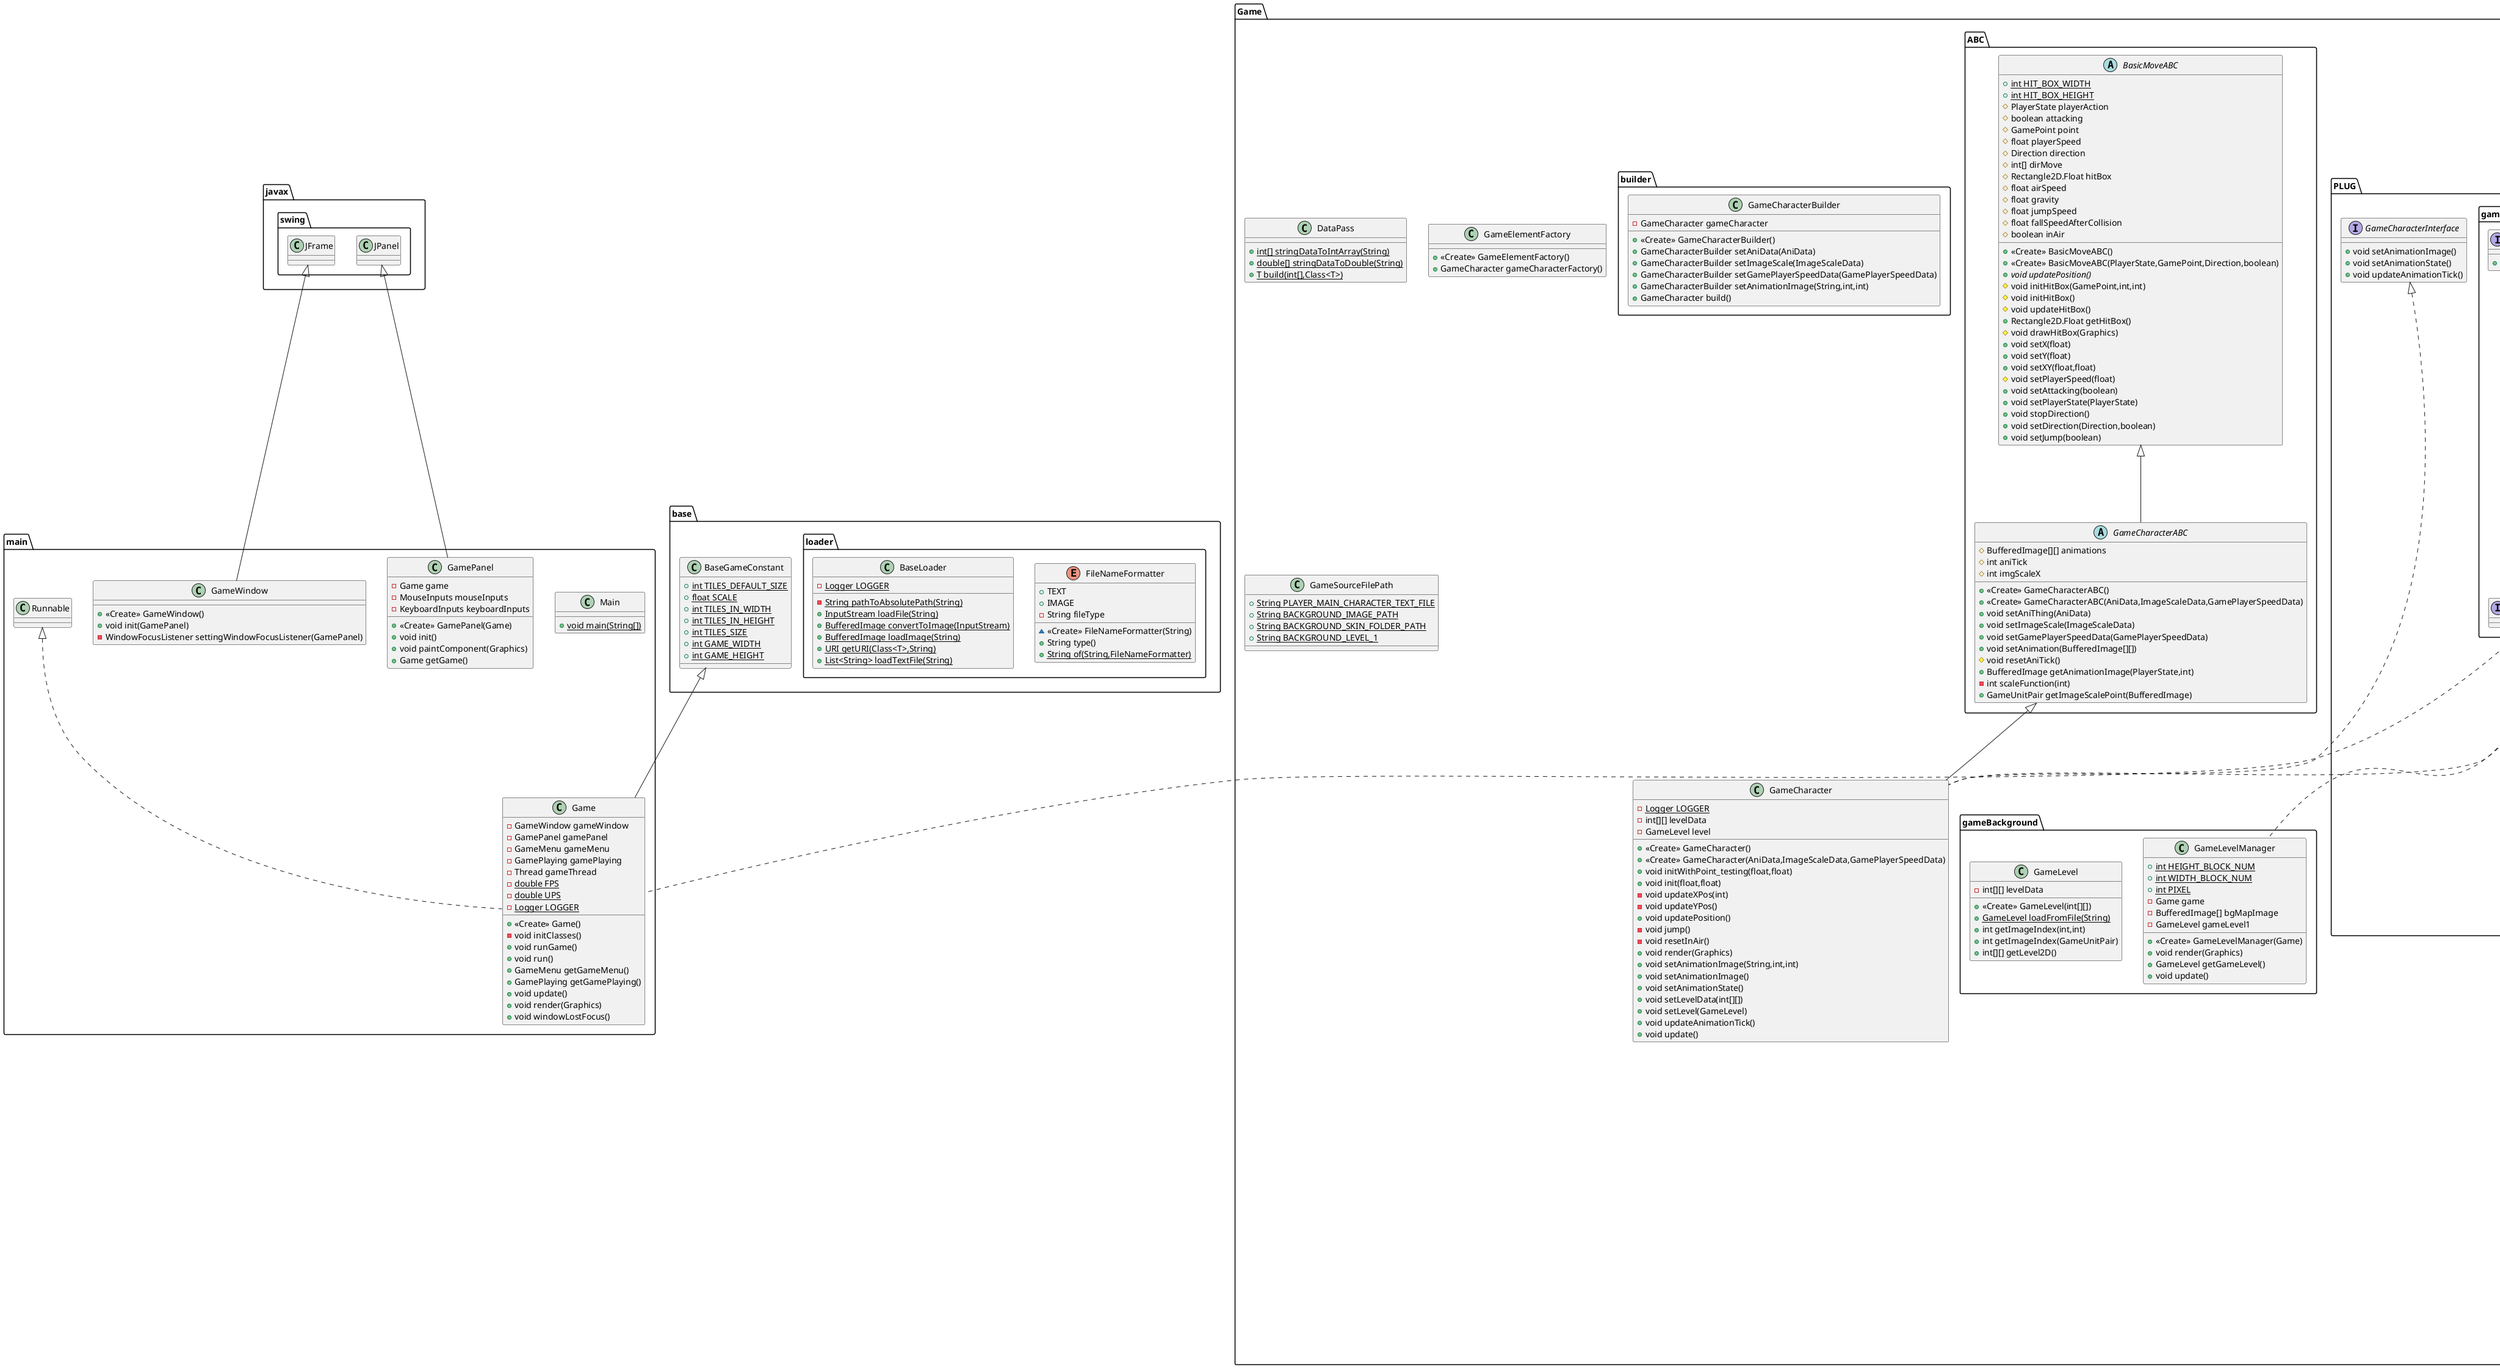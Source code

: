 @startuml
class Game.GUI.GamePlaying {
- GameLevelManager gameLevelManager
- GameCharacter player
- {static} Logger LOGGER
+ <<Create>> GamePlaying(Game)
+ void initClass()
+ GameCharacter getPlayer()
+ void windowLostFocus()
+ void update()
+ void render(Graphics)
+ void mouseClicked(MouseEvent)
+ void mousePressed(MouseEvent)
+ void mouseReleased(MouseEvent)
+ void mouseEntered(MouseEvent)
+ void mouseExited(MouseEvent)
+ void mouseDragged(MouseEvent)
+ void mouseMoved(MouseEvent)
- void keyEventToPlayerMove(KeyEvent,boolean)
+ void keyTyped(KeyEvent)
+ void keyPressed(KeyEvent)
+ void keyReleased(KeyEvent)
}
class main.Main {
+ {static} void main(String[])
}
enum base.loader.FileNameFormatter {
+  TEXT
+  IMAGE
- String fileType
~ <<Create>> FileNameFormatter(String)
+ String type()
+ {static} String of(String,FileNameFormatter)
}
class Game.DataPass {
+ {static} int[] stringDataToIntArray(String)
+ {static} double[] stringDataToDouble(String)
+ {static} T build(int[],Class<T>)
}
class main.Game {
- GameWindow gameWindow
- GamePanel gamePanel
- GameMenu gameMenu
- GamePlaying gamePlaying
- Thread gameThread
- {static} double FPS
- {static} double UPS
- {static} Logger LOGGER
+ <<Create>> Game()
- void initClasses()
+ void runGame()
+ void run()
+ GameMenu getGameMenu()
+ GamePlaying getGamePlaying()
+ void update()
+ void render(Graphics)
+ void windowLostFocus()
}
class logic.input.KeyboardInputs {
- Game game
+ <<Create>> KeyboardInputs(Game)
+ void keyTyped(KeyEvent)
+ void keyPressed(KeyEvent)
+ void keyReleased(KeyEvent)
}
abstract class Game.GUI.GameStateBase {
# Game game
+ <<Create>> GameStateBase(Game)
+ Game getGame()
}
enum logic.input.Direction {
+  UP
+  DOWN
+  LEFT
+  RIGHT
+  NONE
+ String cmd
+ int index
~ <<Create>> Direction(String,int)
+ boolean isMoving()
}
class Game.GameElementFactory {
+ <<Create>> GameElementFactory()
+ GameCharacter gameCharacterFactory()
}
class logic.Controller.GameHelpMethods {
- {static} boolean outOfWindow(float,float)
- {static} boolean IsSolid(float,float,GameLevel)
+ {static} boolean canMoveHere(GamePoint,float,float,GameLevel)
+ {static} boolean isOnTheFloor(GamePoint,float,float,GameLevel)
}
class logic.input.MouseInputs {
- Game game
+ <<Create>> MouseInputs(Game)
+ void mouseDragged(MouseEvent)
+ void mouseMoved(MouseEvent)
+ void mouseClicked(MouseEvent)
+ void mousePressed(MouseEvent)
+ void mouseReleased(MouseEvent)
+ void mouseEntered(MouseEvent)
+ void mouseExited(MouseEvent)
}
enum Game.state.GameState {
+  PLAYING
+  MENU
- {static} GameState state
- {static} Logger LOGGER
+ {static} GameState getState()
+ {static} void setState(GameState)
}
enum Game.gameBase.GameCalculator {
+  ADD
+  SUB
+  MUL
+  DIV
+ {static} GameUnitPair calculate(int,int,GameCalculator,int)
+ {static} GameUnitPair calculate(int,int,GameCalculatorLambda)
}
class Game.Loader.ImageNamePath {
+ {static} String PLAYER_MAIN_CHARACTER
+ {static} String imagePath(String,String)
}
class Game.GameSourceFilePath {
+ {static} String PLAYER_MAIN_CHARACTER_TEXT_FILE
+ {static} String BACKGROUND_IMAGE_PATH
+ {static} String BACKGROUND_SKIN_FOLDER_PATH
+ {static} String BACKGROUND_LEVEL_1
}
class Game.gameBase.GamePoint {
+ <<Create>> GamePoint()
+ <<Create>> GamePoint(int,int)
+ <<Create>> GamePoint(float,float)
+ <<Create>> GamePoint(GameUnitPair)
+ <<Create>> GamePoint(Point)
+ void addToX(float)
+ void subToX(float)
+ void mulToX(float)
+ void divToX(float)
+ void addToY(float)
+ void subToY(float)
+ void mulToY(float)
+ void divToY(float)
+ boolean equals(Object)
+ String toString()
+ {static} double distance(GameUnitPair,GameUnitPair)
+ {static} GamePoint add(GameUnitPair,GameUnitPair)
+ {static} GamePoint sub(GameUnitPair,GameUnitPair)
+ {static} GamePoint mul(GameUnitPair,GameUnitPair)
+ {static} double dot(GameUnitPair,GameUnitPair)
}
interface Game.PLUG.gameMath.GameLambda {
+ T func(T,T)
}
class Game.gameBackground.GameLevelManager {
+ {static} int HEIGHT_BLOCK_NUM
+ {static} int WIDTH_BLOCK_NUM
+ {static} int PIXEL
- Game game
- BufferedImage[] bgMapImage
- GameLevel gameLevel1
+ <<Create>> GameLevelManager(Game)
+ void render(Graphics)
+ GameLevel getGameLevel()
+ void update()
}
interface Game.PLUG.gameDrawer.GameUpdateInterface {
+ void update()
}
abstract class Game.ABC.BasicMoveABC {
+ {static} int HIT_BOX_WIDTH
+ {static} int HIT_BOX_HEIGHT
# PlayerState playerAction
# boolean attacking
# GamePoint point
# float playerSpeed
# Direction direction
# int[] dirMove
# Rectangle2D.Float hitBox
# float airSpeed
# float gravity
# float jumpSpeed
# float fallSpeedAfterCollision
# boolean inAir
+ <<Create>> BasicMoveABC()
+ <<Create>> BasicMoveABC(PlayerState,GamePoint,Direction,boolean)
+ {abstract}void updatePosition()
# void initHitBox(GamePoint,int,int)
# void initHitBox()
# void updateHitBox()
+ Rectangle2D.Float getHitBox()
# void drawHitBox(Graphics)
+ void setX(float)
+ void setY(float)
+ void setXY(float,float)
# void setPlayerSpeed(float)
+ void setAttacking(boolean)
+ void setPlayerState(PlayerState)
+ void stopDirection()
+ void setDirection(Direction,boolean)
+ void setJump(boolean)
}
class Game.Loader.ImageLoader {
+ {static} BufferedImage loadImage(String,String)
+ {static} BufferedImage loadImage(String)
- {static} BufferedImage[] loadCharacterImageByState(String,PlayerState)
+ {static} BufferedImage[][] loadCharacterImage(String,int,int)
+ {static} BufferedImage[] loadBackgroundImage(String,int,int,int)
}
class main.GamePanel {
- Game game
- MouseInputs mouseInputs
- KeyboardInputs keyboardInputs
+ <<Create>> GamePanel(Game)
+ void init()
+ void paintComponent(Graphics)
+ Game getGame()
}
class Game.gameBackground.GameLevel {
- int[][] levelData
+ <<Create>> GameLevel(int[][])
+ {static} GameLevel loadFromFile(String)
+ int getImageIndex(int,int)
+ int getImageIndex(GameUnitPair)
+ int[][] getLevel2D()
}
abstract class Game.ABC.GameCharacterABC {
# BufferedImage[][] animations
# int aniTick
# int imgScaleX
+ <<Create>> GameCharacterABC()
+ <<Create>> GameCharacterABC(AniData,ImageScaleData,GamePlayerSpeedData)
+ void setAniThing(AniData)
+ void setImageScale(ImageScaleData)
+ void setGamePlayerSpeedData(GamePlayerSpeedData)
+ void setAnimation(BufferedImage[][])
# void resetAniTick()
+ BufferedImage getAnimationImage(PlayerState,int)
- int scaleFunction(int)
+ GameUnitPair getImageScalePoint(BufferedImage)
}
class Game.GUI.GameMenu {
+ <<Create>> GameMenu(Game)
+ void render(Graphics)
+ void update()
+ void mouseClicked(MouseEvent)
+ void mousePressed(MouseEvent)
+ void mouseReleased(MouseEvent)
+ void mouseEntered(MouseEvent)
+ void mouseExited(MouseEvent)
+ void mouseDragged(MouseEvent)
+ void mouseMoved(MouseEvent)
+ void keyTyped(KeyEvent)
+ void keyPressed(KeyEvent)
+ void keyReleased(KeyEvent)
}
class Game.gameBase.GameUnitPair {
+ float x
+ <<Create>> GameUnitPair()
+ <<Create>> GameUnitPair(int,int)
+ <<Create>> GameUnitPair(float,float)
+ <<Create>> GameUnitPair(Point)
+ <<Create>> GameUnitPair(GameUnitPair)
+ {static} GameUnitPair buildGameUnitPair(int,int)
+ {static} GameUnitPair buildGameUnitPair(float,float)
+ {static} GameUnitPair buildGameUnitPair(Point)
+ GameUnitPair getPoint()
+ Point toIntPoint()
+ void setAll(float,float)
+ GameUnitPair getSizePoint()
+ void copy(GameUnitPair)
+ void copy(Point)
+ GameUnitPair add(float)
+ GameUnitPair sub(float)
+ GameUnitPair mul(float)
+ GameUnitPair div(float)
}
class Game.builder.GameCharacterBuilder {
- GameCharacter gameCharacter
+ <<Create>> GameCharacterBuilder()
+ GameCharacterBuilder setAniData(AniData)
+ GameCharacterBuilder setImageScale(ImageScaleData)
+ GameCharacterBuilder setGamePlayerSpeedData(GamePlayerSpeedData)
+ GameCharacterBuilder setAnimationImage(String,int,int)
+ GameCharacter build()
}
class Game.Loader.GameElementLoader {
+ GameCharacter gameCharacter()
+ {static} GameCharacter getTestingGameCharacter()
+ {static} GameCharacter getTestingGameCharacter(String)
+ {static} BufferedImage[] loadBackgroundSkinImageFromTextList(String)
+ {static} GameCharacter loadCharacterByPath(String)
+ {static} int[][] loadGameLevelData(String,int,int)
}
class main.GameWindow {
+ <<Create>> GameWindow()
+ void init(GamePanel)
- WindowFocusListener settingWindowFocusListener(GamePanel)
}
enum Game.state.PlayerState {
+  IDLE
+  MOVING
+  JUMP
+  ATTACKING
+  HIT
+  FALLING
+ int num
+ int frameNumber
+ String imageString
~ <<Create>> PlayerState(int,int,String)
}
class Game.GameCharacter {
- {static} Logger LOGGER
- int[][] levelData
- GameLevel level
+ <<Create>> GameCharacter()
+ <<Create>> GameCharacter(AniData,ImageScaleData,GamePlayerSpeedData)
+ void initWithPoint_testing(float,float)
+ void init(float,float)
- void updateXPos(int)
- void updateYPos()
+ void updatePosition()
- void jump()
- void resetInAir()
+ void render(Graphics)
+ void setAnimationImage(String,int,int)
+ void setAnimationImage()
+ void setAnimationState()
+ void setLevelData(int[][])
+ void setLevel(GameLevel)
+ void updateAnimationTick()
+ void update()
}
interface Game.PLUG.gameMath.GameCalculatorLambda {
+ int calculate(int)
}
interface Game.PLUG.GameCharacterInterface {
+ void setAnimationImage()
+ void setAnimationState()
+ void updateAnimationTick()
}
class base.loader.BaseLoader {
- {static} Logger LOGGER
- {static} String pathToAbsolutePath(String)
+ {static} InputStream loadFile(String)
+ {static} BufferedImage convertToImage(InputStream)
+ {static} BufferedImage loadImage(String)
+ {static} URI getURI(Class<T>,String)
+ {static} List<String> loadTextFile(String)
}
class base.BaseGameConstant {
+ {static} int TILES_DEFAULT_SIZE
+ {static} float SCALE
+ {static} int TILES_IN_WIDTH
+ {static} int TILES_IN_HEIGHT
+ {static} int TILES_SIZE
+ {static} int GAME_WIDTH
+ {static} int GAME_HEIGHT
}
interface Game.PLUG.GameStateMethod {
}
interface Game.PLUG.gameDrawer.GameAnimatedDrawer {
}
interface Game.PLUG.gameDrawer.GameRenderInterface {
+ void render(Graphics)
}


Game.PLUG.GameStateMethod <|.. Game.GUI.GamePlaying
Game.GUI.GameStateBase <|-- Game.GUI.GamePlaying
main.Runnable <|.. main.Game
Game.PLUG.gameDrawer.GameAnimatedDrawer <|.. main.Game
base.BaseGameConstant <|-- main.Game
java.awt.event.KeyListener <|.. logic.input.KeyboardInputs
java.awt.event.MouseListener <|.. logic.input.MouseInputs
java.awt.event.MouseMotionListener <|.. logic.input.MouseInputs
Game.gameBase.GameUnitPair <|-- Game.gameBase.GamePoint
Game.PLUG.gameDrawer.GameAnimatedDrawer <|.. Game.gameBackground.GameLevelManager
javax.swing.JPanel <|-- main.GamePanel
Game.ABC.BasicMoveABC <|-- Game.ABC.GameCharacterABC
Game.PLUG.GameStateMethod <|.. Game.GUI.GameMenu
Game.GUI.GameStateBase <|-- Game.GUI.GameMenu
javax.swing.JFrame <|-- main.GameWindow
Game.PLUG.GameCharacterInterface <|.. Game.GameCharacter
Game.PLUG.gameDrawer.GameAnimatedDrawer <|.. Game.GameCharacter
Game.ABC.GameCharacterABC <|-- Game.GameCharacter
Game.PLUG.gameDrawer.GameAnimatedDrawer <|-- Game.PLUG.GameStateMethod
java.awt.event.MouseListener <|-- Game.PLUG.GameStateMethod
java.awt.event.MouseMotionListener <|-- Game.PLUG.GameStateMethod
java.awt.event.KeyListener <|-- Game.PLUG.GameStateMethod
Game.PLUG.gameDrawer.GameUpdateInterface <|-- Game.PLUG.gameDrawer.GameAnimatedDrawer
Game.PLUG.gameDrawer.GameRenderInterface <|-- Game.PLUG.gameDrawer.GameAnimatedDrawer
@enduml